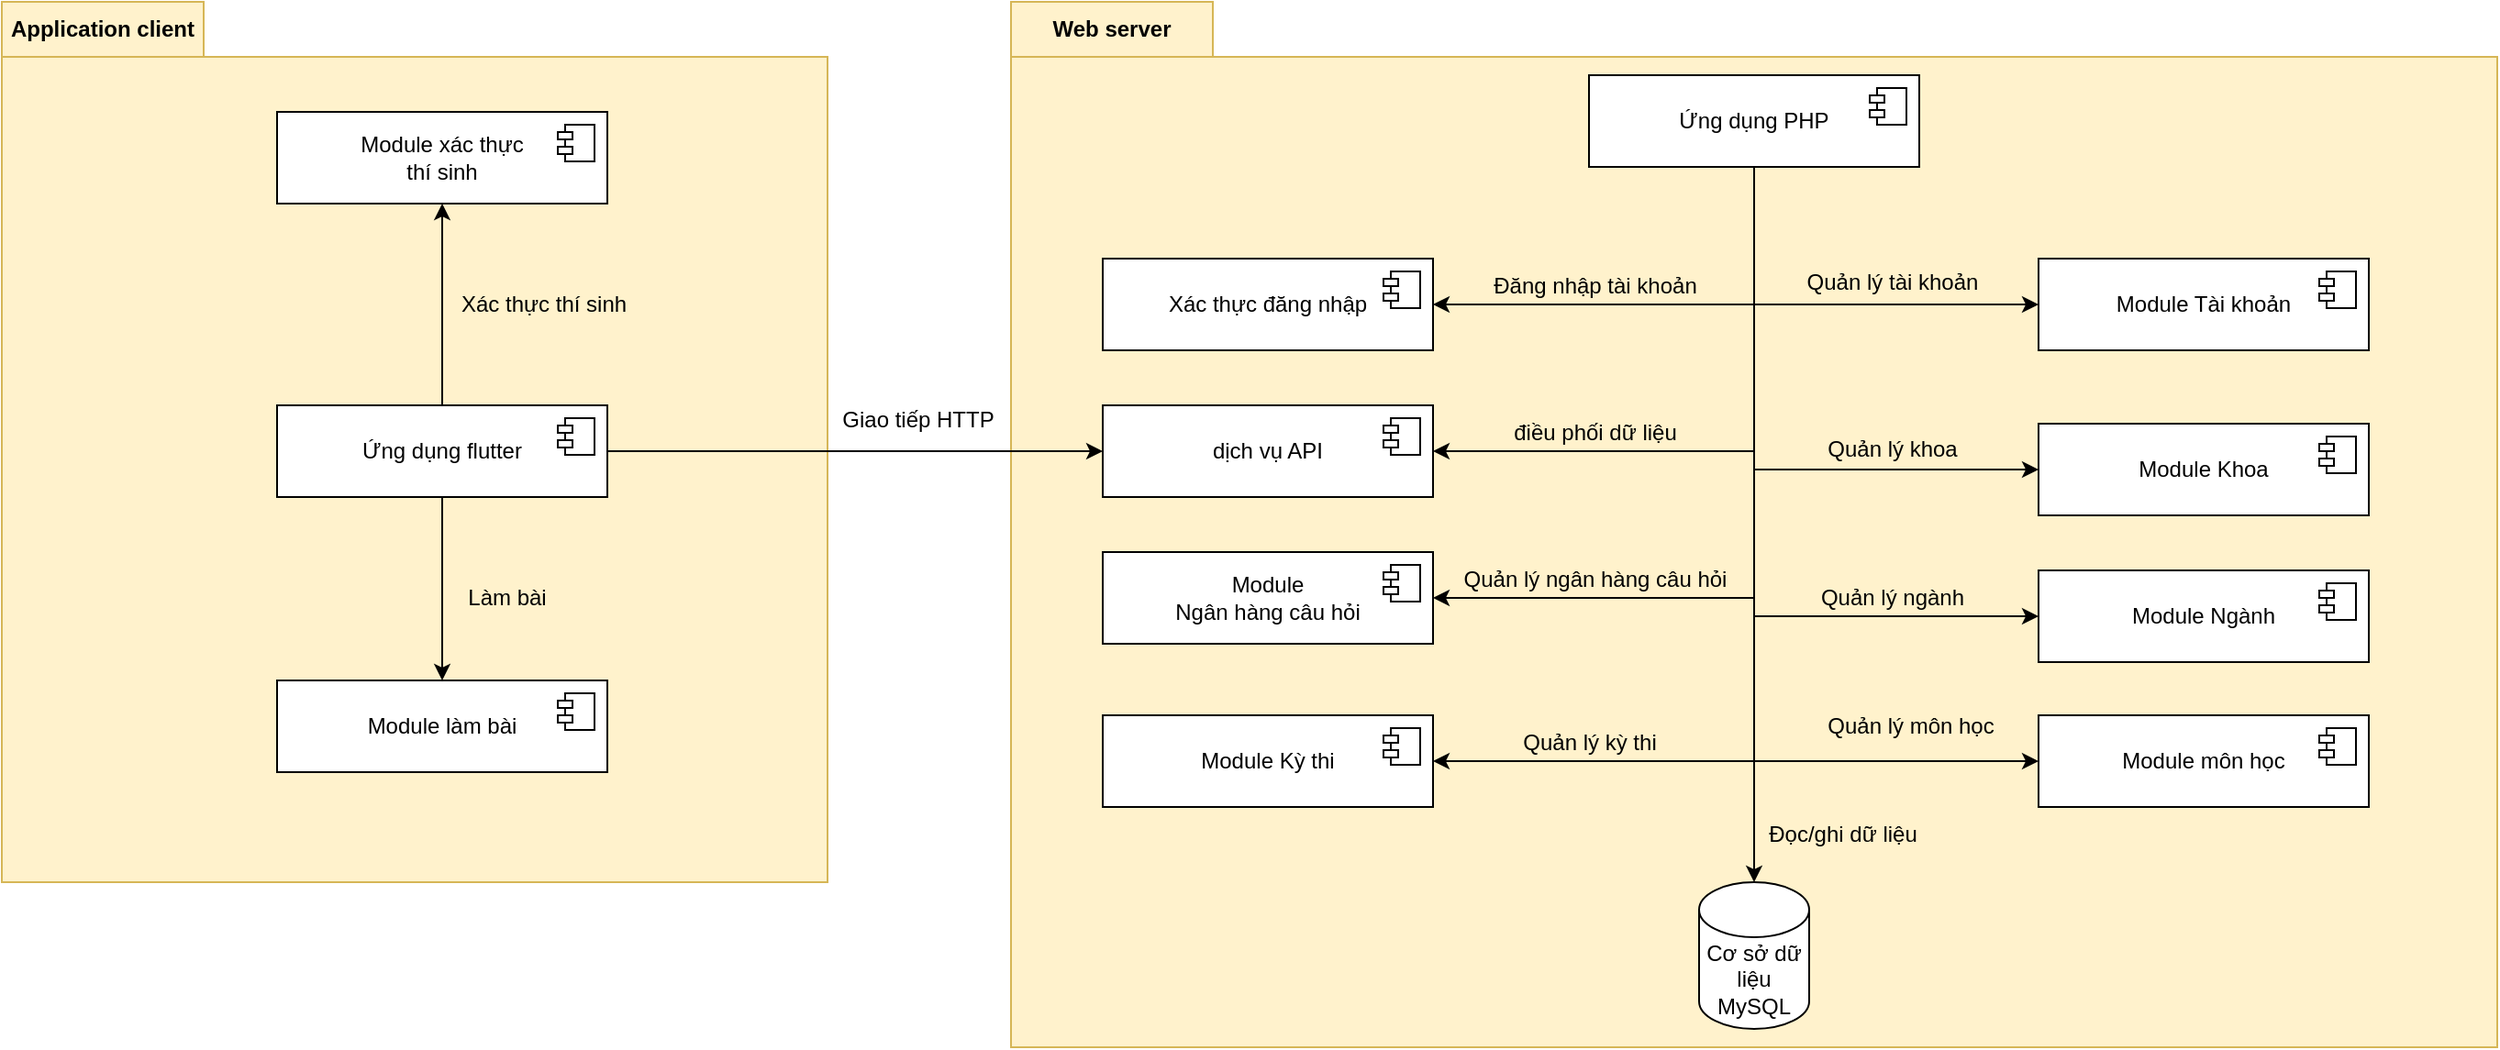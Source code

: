 <mxfile version="22.1.16" type="device">
  <diagram name="Page-1" id="cgEQbCe0F1JtyANYq5QT">
    <mxGraphModel dx="1235" dy="731" grid="1" gridSize="10" guides="1" tooltips="1" connect="1" arrows="1" fold="1" page="1" pageScale="1" pageWidth="850" pageHeight="1100" math="0" shadow="0">
      <root>
        <mxCell id="0" />
        <mxCell id="1" parent="0" />
        <mxCell id="bN6cXD2lcleyBWWy8HgU-2" value="Application client" style="shape=folder;fontStyle=1;tabWidth=110;tabHeight=30;tabPosition=left;html=1;boundedLbl=1;labelInHeader=1;container=0;collapsible=0;whiteSpace=wrap;fillColor=#fff2cc;strokeColor=#d6b656;" vertex="1" parent="1">
          <mxGeometry x="170" y="160" width="450" height="480" as="geometry" />
        </mxCell>
        <mxCell id="bN6cXD2lcleyBWWy8HgU-9" value="Web server" style="shape=folder;fontStyle=1;tabWidth=110;tabHeight=30;tabPosition=left;html=1;boundedLbl=1;labelInHeader=1;container=0;collapsible=0;whiteSpace=wrap;fillColor=#fff2cc;strokeColor=#d6b656;" vertex="1" parent="1">
          <mxGeometry x="720" y="160" width="810" height="570" as="geometry" />
        </mxCell>
        <mxCell id="bN6cXD2lcleyBWWy8HgU-37" style="edgeStyle=orthogonalEdgeStyle;rounded=0;orthogonalLoop=1;jettySize=auto;html=1;entryX=0;entryY=0.5;entryDx=0;entryDy=0;" edge="1" parent="1" source="bN6cXD2lcleyBWWy8HgU-5" target="bN6cXD2lcleyBWWy8HgU-32">
          <mxGeometry relative="1" as="geometry" />
        </mxCell>
        <mxCell id="bN6cXD2lcleyBWWy8HgU-40" value="Giao tiếp HTTP" style="text;html=1;align=center;verticalAlign=middle;resizable=0;points=[];autosize=1;strokeColor=none;fillColor=none;" vertex="1" parent="1">
          <mxGeometry x="614" y="373" width="110" height="30" as="geometry" />
        </mxCell>
        <mxCell id="bN6cXD2lcleyBWWy8HgU-10" value="" style="html=1;strokeColor=none;resizeWidth=1;resizeHeight=1;fillColor=none;part=1;connectable=0;allowArrows=0;deletable=0;whiteSpace=wrap;" vertex="1" parent="1">
          <mxGeometry x="720" y="190" width="810" height="287" as="geometry">
            <mxPoint y="30" as="offset" />
          </mxGeometry>
        </mxCell>
        <mxCell id="bN6cXD2lcleyBWWy8HgU-15" value="Cơ sở dữ liệu MySQL" style="shape=cylinder3;whiteSpace=wrap;html=1;boundedLbl=1;backgroundOutline=1;size=15;" vertex="1" parent="1">
          <mxGeometry x="1095" y="640" width="60" height="80" as="geometry" />
        </mxCell>
        <mxCell id="bN6cXD2lcleyBWWy8HgU-18" value="Module Kỳ thi" style="html=1;dropTarget=0;whiteSpace=wrap;" vertex="1" parent="1">
          <mxGeometry x="770" y="549" width="180" height="50" as="geometry" />
        </mxCell>
        <mxCell id="bN6cXD2lcleyBWWy8HgU-19" value="" style="shape=module;jettyWidth=8;jettyHeight=4;" vertex="1" parent="bN6cXD2lcleyBWWy8HgU-18">
          <mxGeometry x="1" width="20" height="20" relative="1" as="geometry">
            <mxPoint x="-27" y="7" as="offset" />
          </mxGeometry>
        </mxCell>
        <mxCell id="bN6cXD2lcleyBWWy8HgU-16" value="Xác thực đăng nhập" style="html=1;dropTarget=0;whiteSpace=wrap;" vertex="1" parent="1">
          <mxGeometry x="770" y="300" width="180" height="50" as="geometry" />
        </mxCell>
        <mxCell id="bN6cXD2lcleyBWWy8HgU-17" value="" style="shape=module;jettyWidth=8;jettyHeight=4;" vertex="1" parent="bN6cXD2lcleyBWWy8HgU-16">
          <mxGeometry x="1" width="20" height="20" relative="1" as="geometry">
            <mxPoint x="-27" y="7" as="offset" />
          </mxGeometry>
        </mxCell>
        <mxCell id="bN6cXD2lcleyBWWy8HgU-41" style="edgeStyle=orthogonalEdgeStyle;rounded=0;orthogonalLoop=1;jettySize=auto;html=1;entryX=1;entryY=0.5;entryDx=0;entryDy=0;" edge="1" parent="1" source="bN6cXD2lcleyBWWy8HgU-11" target="bN6cXD2lcleyBWWy8HgU-32">
          <mxGeometry relative="1" as="geometry">
            <Array as="points">
              <mxPoint x="1125" y="405" />
            </Array>
          </mxGeometry>
        </mxCell>
        <mxCell id="bN6cXD2lcleyBWWy8HgU-42" style="edgeStyle=orthogonalEdgeStyle;rounded=0;orthogonalLoop=1;jettySize=auto;html=1;entryX=1;entryY=0.5;entryDx=0;entryDy=0;" edge="1" parent="1" source="bN6cXD2lcleyBWWy8HgU-11" target="bN6cXD2lcleyBWWy8HgU-16">
          <mxGeometry relative="1" as="geometry">
            <Array as="points">
              <mxPoint x="1125" y="325" />
            </Array>
          </mxGeometry>
        </mxCell>
        <mxCell id="bN6cXD2lcleyBWWy8HgU-43" style="edgeStyle=orthogonalEdgeStyle;rounded=0;orthogonalLoop=1;jettySize=auto;html=1;entryX=1;entryY=0.5;entryDx=0;entryDy=0;" edge="1" parent="1" source="bN6cXD2lcleyBWWy8HgU-11" target="bN6cXD2lcleyBWWy8HgU-30">
          <mxGeometry relative="1" as="geometry">
            <Array as="points">
              <mxPoint x="1125" y="485" />
            </Array>
          </mxGeometry>
        </mxCell>
        <mxCell id="bN6cXD2lcleyBWWy8HgU-44" style="edgeStyle=orthogonalEdgeStyle;rounded=0;orthogonalLoop=1;jettySize=auto;html=1;entryX=1;entryY=0.5;entryDx=0;entryDy=0;" edge="1" parent="1" source="bN6cXD2lcleyBWWy8HgU-11" target="bN6cXD2lcleyBWWy8HgU-18">
          <mxGeometry relative="1" as="geometry">
            <Array as="points">
              <mxPoint x="1125" y="574" />
            </Array>
          </mxGeometry>
        </mxCell>
        <mxCell id="bN6cXD2lcleyBWWy8HgU-46" style="edgeStyle=orthogonalEdgeStyle;rounded=0;orthogonalLoop=1;jettySize=auto;html=1;entryX=0;entryY=0.5;entryDx=0;entryDy=0;" edge="1" parent="1" source="bN6cXD2lcleyBWWy8HgU-11" target="bN6cXD2lcleyBWWy8HgU-28">
          <mxGeometry relative="1" as="geometry">
            <Array as="points">
              <mxPoint x="1125" y="325" />
            </Array>
          </mxGeometry>
        </mxCell>
        <mxCell id="bN6cXD2lcleyBWWy8HgU-47" style="edgeStyle=orthogonalEdgeStyle;rounded=0;orthogonalLoop=1;jettySize=auto;html=1;entryX=0;entryY=0.5;entryDx=0;entryDy=0;" edge="1" parent="1" source="bN6cXD2lcleyBWWy8HgU-11" target="bN6cXD2lcleyBWWy8HgU-20">
          <mxGeometry relative="1" as="geometry">
            <Array as="points">
              <mxPoint x="1125" y="415" />
            </Array>
          </mxGeometry>
        </mxCell>
        <mxCell id="bN6cXD2lcleyBWWy8HgU-48" style="edgeStyle=orthogonalEdgeStyle;rounded=0;orthogonalLoop=1;jettySize=auto;html=1;entryX=0;entryY=0.5;entryDx=0;entryDy=0;" edge="1" parent="1" source="bN6cXD2lcleyBWWy8HgU-11" target="bN6cXD2lcleyBWWy8HgU-22">
          <mxGeometry relative="1" as="geometry">
            <Array as="points">
              <mxPoint x="1125" y="495" />
            </Array>
          </mxGeometry>
        </mxCell>
        <mxCell id="bN6cXD2lcleyBWWy8HgU-49" style="edgeStyle=orthogonalEdgeStyle;rounded=0;orthogonalLoop=1;jettySize=auto;html=1;entryX=0;entryY=0.5;entryDx=0;entryDy=0;" edge="1" parent="1" source="bN6cXD2lcleyBWWy8HgU-11" target="bN6cXD2lcleyBWWy8HgU-24">
          <mxGeometry relative="1" as="geometry">
            <Array as="points">
              <mxPoint x="1125" y="574" />
            </Array>
          </mxGeometry>
        </mxCell>
        <mxCell id="bN6cXD2lcleyBWWy8HgU-11" value="Ứng dụng PHP" style="html=1;dropTarget=0;whiteSpace=wrap;" vertex="1" parent="1">
          <mxGeometry x="1035" y="200" width="180" height="50" as="geometry" />
        </mxCell>
        <mxCell id="bN6cXD2lcleyBWWy8HgU-12" value="" style="shape=module;jettyWidth=8;jettyHeight=4;" vertex="1" parent="bN6cXD2lcleyBWWy8HgU-11">
          <mxGeometry x="1" width="20" height="20" relative="1" as="geometry">
            <mxPoint x="-27" y="7" as="offset" />
          </mxGeometry>
        </mxCell>
        <mxCell id="bN6cXD2lcleyBWWy8HgU-20" value="Module Khoa" style="html=1;dropTarget=0;whiteSpace=wrap;" vertex="1" parent="1">
          <mxGeometry x="1280" y="390" width="180" height="50" as="geometry" />
        </mxCell>
        <mxCell id="bN6cXD2lcleyBWWy8HgU-21" value="" style="shape=module;jettyWidth=8;jettyHeight=4;" vertex="1" parent="bN6cXD2lcleyBWWy8HgU-20">
          <mxGeometry x="1" width="20" height="20" relative="1" as="geometry">
            <mxPoint x="-27" y="7" as="offset" />
          </mxGeometry>
        </mxCell>
        <mxCell id="bN6cXD2lcleyBWWy8HgU-22" value="Module Ngành" style="html=1;dropTarget=0;whiteSpace=wrap;" vertex="1" parent="1">
          <mxGeometry x="1280" y="470" width="180" height="50" as="geometry" />
        </mxCell>
        <mxCell id="bN6cXD2lcleyBWWy8HgU-23" value="" style="shape=module;jettyWidth=8;jettyHeight=4;" vertex="1" parent="bN6cXD2lcleyBWWy8HgU-22">
          <mxGeometry x="1" width="20" height="20" relative="1" as="geometry">
            <mxPoint x="-27" y="7" as="offset" />
          </mxGeometry>
        </mxCell>
        <mxCell id="bN6cXD2lcleyBWWy8HgU-24" value="Module môn học" style="html=1;dropTarget=0;whiteSpace=wrap;" vertex="1" parent="1">
          <mxGeometry x="1280" y="549" width="180" height="50" as="geometry" />
        </mxCell>
        <mxCell id="bN6cXD2lcleyBWWy8HgU-25" value="" style="shape=module;jettyWidth=8;jettyHeight=4;" vertex="1" parent="bN6cXD2lcleyBWWy8HgU-24">
          <mxGeometry x="1" width="20" height="20" relative="1" as="geometry">
            <mxPoint x="-27" y="7" as="offset" />
          </mxGeometry>
        </mxCell>
        <mxCell id="bN6cXD2lcleyBWWy8HgU-28" value="Module Tài khoản" style="html=1;dropTarget=0;whiteSpace=wrap;" vertex="1" parent="1">
          <mxGeometry x="1280" y="300" width="180" height="50" as="geometry" />
        </mxCell>
        <mxCell id="bN6cXD2lcleyBWWy8HgU-29" value="" style="shape=module;jettyWidth=8;jettyHeight=4;" vertex="1" parent="bN6cXD2lcleyBWWy8HgU-28">
          <mxGeometry x="1" width="20" height="20" relative="1" as="geometry">
            <mxPoint x="-27" y="7" as="offset" />
          </mxGeometry>
        </mxCell>
        <mxCell id="bN6cXD2lcleyBWWy8HgU-30" value="Module&lt;br&gt;Ngân hàng câu hỏi" style="html=1;dropTarget=0;whiteSpace=wrap;" vertex="1" parent="1">
          <mxGeometry x="770" y="460" width="180" height="50" as="geometry" />
        </mxCell>
        <mxCell id="bN6cXD2lcleyBWWy8HgU-31" value="" style="shape=module;jettyWidth=8;jettyHeight=4;" vertex="1" parent="bN6cXD2lcleyBWWy8HgU-30">
          <mxGeometry x="1" width="20" height="20" relative="1" as="geometry">
            <mxPoint x="-27" y="7" as="offset" />
          </mxGeometry>
        </mxCell>
        <mxCell id="bN6cXD2lcleyBWWy8HgU-32" value="dịch vụ API" style="html=1;dropTarget=0;whiteSpace=wrap;" vertex="1" parent="1">
          <mxGeometry x="770" y="380" width="180" height="50" as="geometry" />
        </mxCell>
        <mxCell id="bN6cXD2lcleyBWWy8HgU-33" value="" style="shape=module;jettyWidth=8;jettyHeight=4;" vertex="1" parent="bN6cXD2lcleyBWWy8HgU-32">
          <mxGeometry x="1" width="20" height="20" relative="1" as="geometry">
            <mxPoint x="-27" y="7" as="offset" />
          </mxGeometry>
        </mxCell>
        <mxCell id="bN6cXD2lcleyBWWy8HgU-45" style="edgeStyle=orthogonalEdgeStyle;rounded=0;orthogonalLoop=1;jettySize=auto;html=1;entryX=0.5;entryY=0;entryDx=0;entryDy=0;entryPerimeter=0;" edge="1" parent="1" source="bN6cXD2lcleyBWWy8HgU-11" target="bN6cXD2lcleyBWWy8HgU-15">
          <mxGeometry relative="1" as="geometry" />
        </mxCell>
        <mxCell id="bN6cXD2lcleyBWWy8HgU-50" value="Quản lý tài khoản" style="text;html=1;align=center;verticalAlign=middle;resizable=0;points=[];autosize=1;strokeColor=none;fillColor=none;" vertex="1" parent="1">
          <mxGeometry x="1140" y="298" width="120" height="30" as="geometry" />
        </mxCell>
        <mxCell id="bN6cXD2lcleyBWWy8HgU-51" value="Quản lý khoa" style="text;html=1;align=center;verticalAlign=middle;resizable=0;points=[];autosize=1;strokeColor=none;fillColor=none;" vertex="1" parent="1">
          <mxGeometry x="1155" y="389" width="90" height="30" as="geometry" />
        </mxCell>
        <mxCell id="bN6cXD2lcleyBWWy8HgU-52" value="Quản lý ngành" style="text;html=1;align=center;verticalAlign=middle;resizable=0;points=[];autosize=1;strokeColor=none;fillColor=none;" vertex="1" parent="1">
          <mxGeometry x="1150" y="470" width="100" height="30" as="geometry" />
        </mxCell>
        <mxCell id="bN6cXD2lcleyBWWy8HgU-53" value="Quản lý môn học" style="text;html=1;align=center;verticalAlign=middle;resizable=0;points=[];autosize=1;strokeColor=none;fillColor=none;" vertex="1" parent="1">
          <mxGeometry x="1155" y="540" width="110" height="30" as="geometry" />
        </mxCell>
        <mxCell id="bN6cXD2lcleyBWWy8HgU-54" value="Quản lý kỳ thi" style="text;html=1;align=center;verticalAlign=middle;resizable=0;points=[];autosize=1;strokeColor=none;fillColor=none;" vertex="1" parent="1">
          <mxGeometry x="985" y="549" width="100" height="30" as="geometry" />
        </mxCell>
        <mxCell id="bN6cXD2lcleyBWWy8HgU-55" value="Quản lý ngân hàng câu hỏi" style="text;html=1;align=center;verticalAlign=middle;resizable=0;points=[];autosize=1;strokeColor=none;fillColor=none;" vertex="1" parent="1">
          <mxGeometry x="953" y="460" width="170" height="30" as="geometry" />
        </mxCell>
        <mxCell id="bN6cXD2lcleyBWWy8HgU-56" value="Đăng nhập tài khoản" style="text;html=1;align=center;verticalAlign=middle;resizable=0;points=[];autosize=1;strokeColor=none;fillColor=none;" vertex="1" parent="1">
          <mxGeometry x="973" y="300" width="130" height="30" as="geometry" />
        </mxCell>
        <mxCell id="bN6cXD2lcleyBWWy8HgU-57" value="điều phối dữ liệu" style="text;html=1;align=center;verticalAlign=middle;resizable=0;points=[];autosize=1;strokeColor=none;fillColor=none;" vertex="1" parent="1">
          <mxGeometry x="983" y="380" width="110" height="30" as="geometry" />
        </mxCell>
        <mxCell id="bN6cXD2lcleyBWWy8HgU-58" value="Đọc/ghi dữ liệu" style="text;html=1;align=center;verticalAlign=middle;resizable=0;points=[];autosize=1;strokeColor=none;fillColor=none;" vertex="1" parent="1">
          <mxGeometry x="1123" y="599" width="100" height="30" as="geometry" />
        </mxCell>
        <mxCell id="bN6cXD2lcleyBWWy8HgU-3" value="" style="html=1;strokeColor=none;resizeWidth=1;resizeHeight=1;fillColor=none;part=1;connectable=0;allowArrows=0;deletable=0;whiteSpace=wrap;" vertex="1" parent="1">
          <mxGeometry x="170" y="190" width="450" height="287" as="geometry">
            <mxPoint y="30" as="offset" />
          </mxGeometry>
        </mxCell>
        <mxCell id="bN6cXD2lcleyBWWy8HgU-60" style="edgeStyle=orthogonalEdgeStyle;rounded=0;orthogonalLoop=1;jettySize=auto;html=1;entryX=0.5;entryY=1;entryDx=0;entryDy=0;" edge="1" parent="1" source="bN6cXD2lcleyBWWy8HgU-5" target="bN6cXD2lcleyBWWy8HgU-7">
          <mxGeometry relative="1" as="geometry" />
        </mxCell>
        <mxCell id="bN6cXD2lcleyBWWy8HgU-61" style="edgeStyle=orthogonalEdgeStyle;rounded=0;orthogonalLoop=1;jettySize=auto;html=1;entryX=0.5;entryY=0;entryDx=0;entryDy=0;" edge="1" parent="1" source="bN6cXD2lcleyBWWy8HgU-5" target="bN6cXD2lcleyBWWy8HgU-35">
          <mxGeometry relative="1" as="geometry" />
        </mxCell>
        <mxCell id="bN6cXD2lcleyBWWy8HgU-5" value="Ứng dụng flutter" style="html=1;dropTarget=0;whiteSpace=wrap;" vertex="1" parent="1">
          <mxGeometry x="320" y="380" width="180" height="50" as="geometry" />
        </mxCell>
        <mxCell id="bN6cXD2lcleyBWWy8HgU-6" value="" style="shape=module;jettyWidth=8;jettyHeight=4;" vertex="1" parent="bN6cXD2lcleyBWWy8HgU-5">
          <mxGeometry x="1" width="20" height="20" relative="1" as="geometry">
            <mxPoint x="-27" y="7" as="offset" />
          </mxGeometry>
        </mxCell>
        <mxCell id="bN6cXD2lcleyBWWy8HgU-7" value="Module xác thực&lt;br&gt;thí sinh" style="html=1;dropTarget=0;whiteSpace=wrap;" vertex="1" parent="1">
          <mxGeometry x="320" y="220" width="180" height="50" as="geometry" />
        </mxCell>
        <mxCell id="bN6cXD2lcleyBWWy8HgU-8" value="" style="shape=module;jettyWidth=8;jettyHeight=4;" vertex="1" parent="bN6cXD2lcleyBWWy8HgU-7">
          <mxGeometry x="1" width="20" height="20" relative="1" as="geometry">
            <mxPoint x="-27" y="7" as="offset" />
          </mxGeometry>
        </mxCell>
        <mxCell id="bN6cXD2lcleyBWWy8HgU-35" value="Module làm bài" style="html=1;dropTarget=0;whiteSpace=wrap;" vertex="1" parent="1">
          <mxGeometry x="320" y="530" width="180" height="50" as="geometry" />
        </mxCell>
        <mxCell id="bN6cXD2lcleyBWWy8HgU-36" value="" style="shape=module;jettyWidth=8;jettyHeight=4;" vertex="1" parent="bN6cXD2lcleyBWWy8HgU-35">
          <mxGeometry x="1" width="20" height="20" relative="1" as="geometry">
            <mxPoint x="-27" y="7" as="offset" />
          </mxGeometry>
        </mxCell>
        <mxCell id="bN6cXD2lcleyBWWy8HgU-62" value="Xác thực thí sinh" style="text;html=1;align=center;verticalAlign=middle;resizable=0;points=[];autosize=1;strokeColor=none;fillColor=none;" vertex="1" parent="1">
          <mxGeometry x="410" y="310" width="110" height="30" as="geometry" />
        </mxCell>
        <mxCell id="bN6cXD2lcleyBWWy8HgU-63" value="Làm bài" style="text;html=1;align=center;verticalAlign=middle;resizable=0;points=[];autosize=1;strokeColor=none;fillColor=none;" vertex="1" parent="1">
          <mxGeometry x="410" y="470" width="70" height="30" as="geometry" />
        </mxCell>
      </root>
    </mxGraphModel>
  </diagram>
</mxfile>
